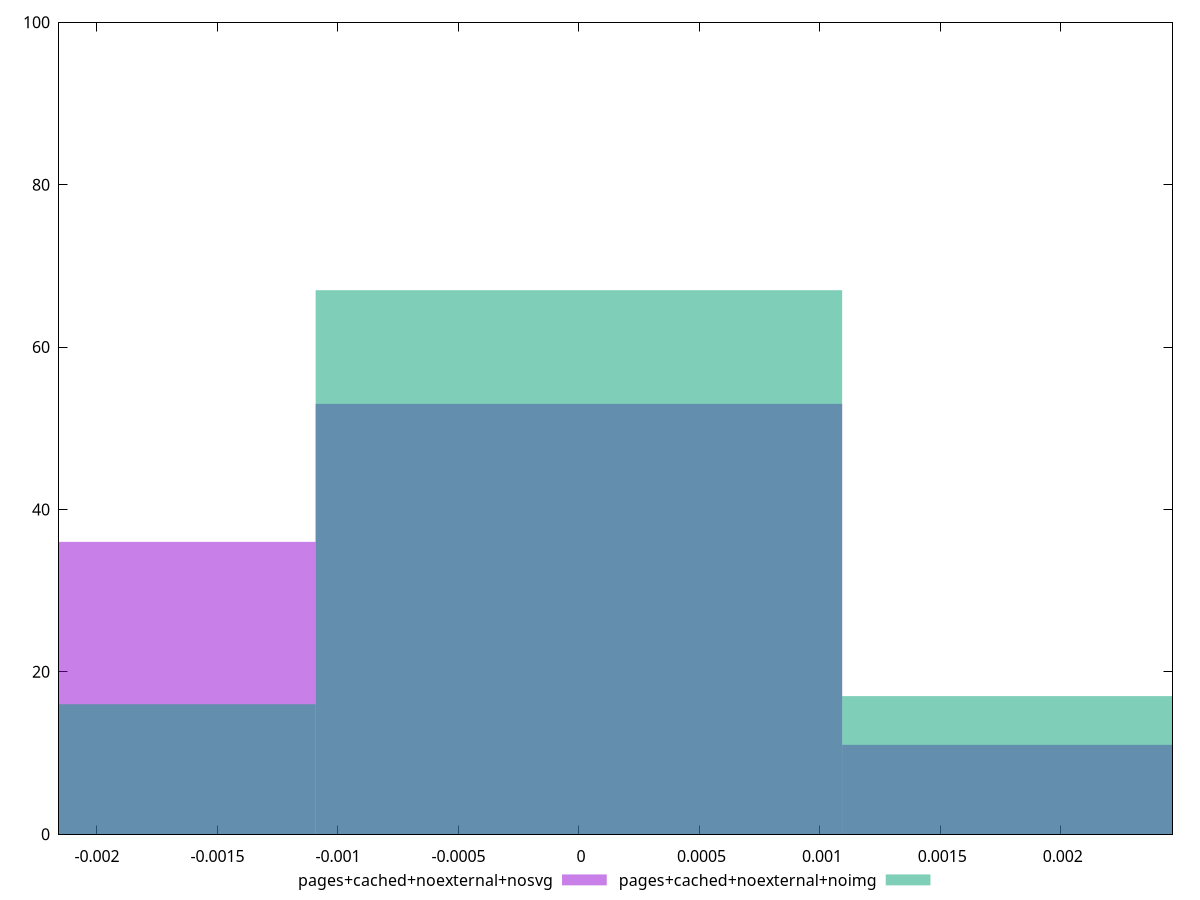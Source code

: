 reset

$pagesCachedNoexternalNosvg <<EOF
0 53
-0.002184895326888177 36
0.002184895326888177 11
EOF

$pagesCachedNoexternalNoimg <<EOF
0 67
0.002184895326888177 17
-0.002184895326888177 16
EOF

set key outside below
set boxwidth 0.002184895326888177
set xrange [-0.0021574016333571334:0.0024632437711335007]
set yrange [0:100]
set trange [0:100]
set style fill transparent solid 0.5 noborder
set terminal svg size 640, 500 enhanced background rgb 'white'
set output "report_00008_2021-01-22T20:58:29.167/meta/score-difference/comparison/histogram/7_vs_8.svg"

plot $pagesCachedNoexternalNosvg title "pages+cached+noexternal+nosvg" with boxes, \
     $pagesCachedNoexternalNoimg title "pages+cached+noexternal+noimg" with boxes

reset
